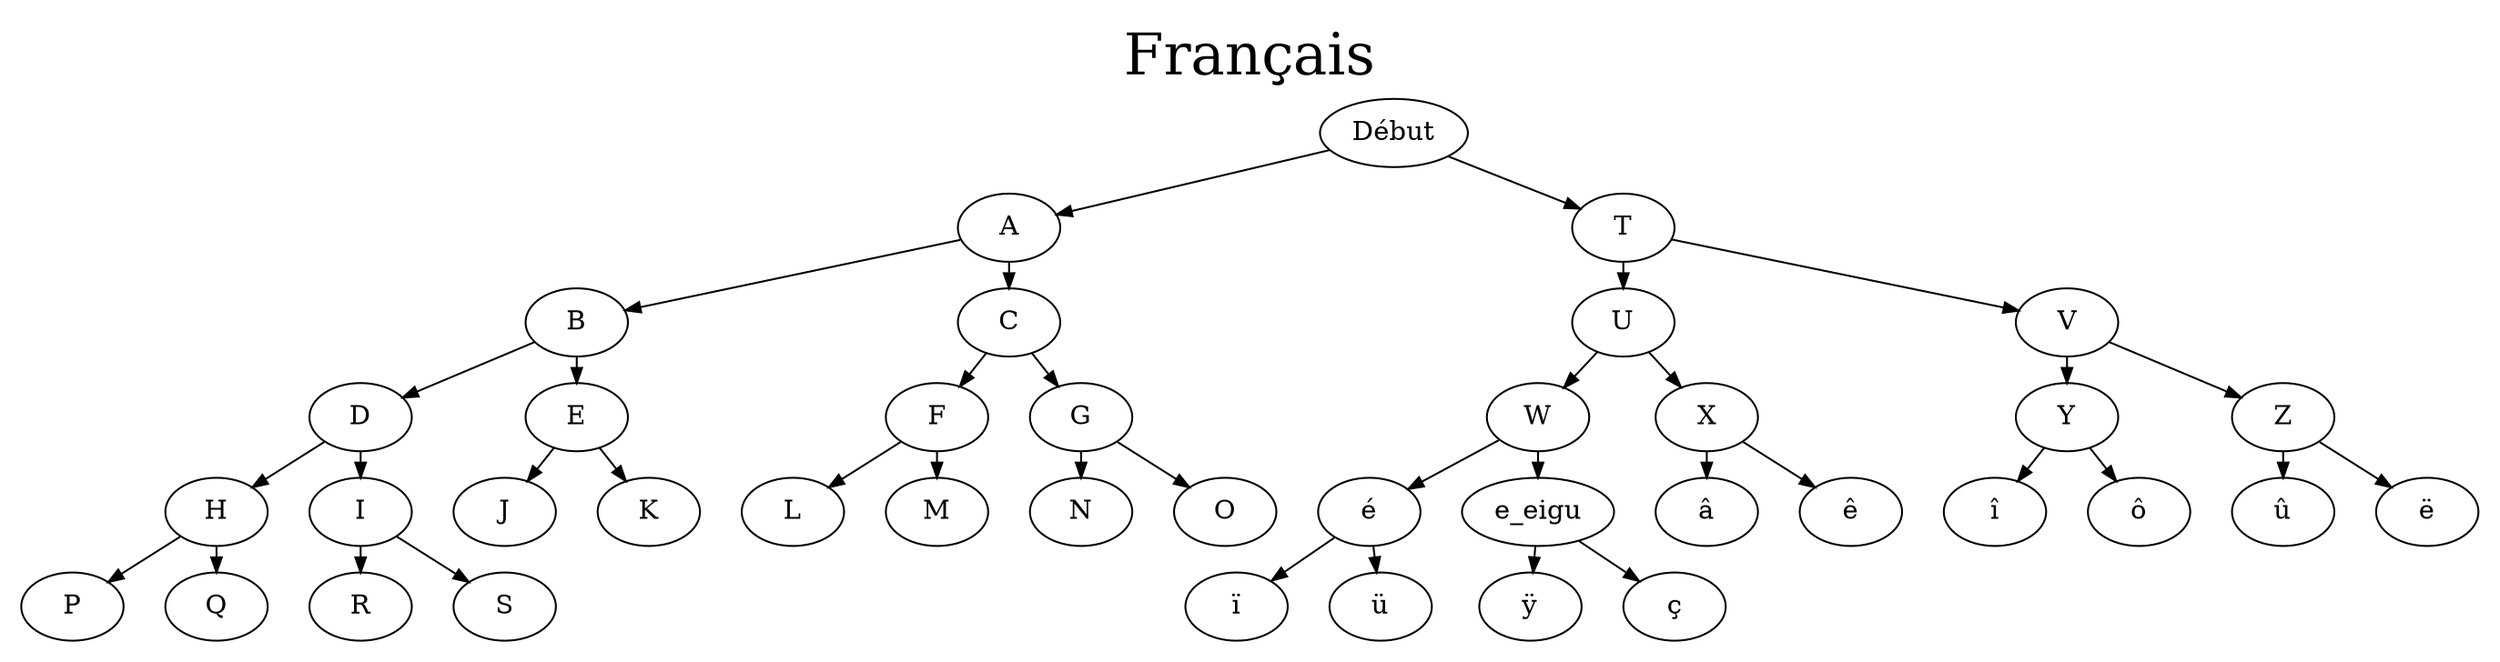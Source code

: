 digraph G {
    nodesep=0.3;
    ranksep=0.2;
    margin=0.1;
#    node [shape=circle];
    edge [arrowsize=0.8];

    graph [label="Français", labelloc=top, fontsize=30];



Début ->A
A ->B
A ->C
B ->D
B ->E
C ->F
C ->G
D ->H
D ->I
E ->J
E ->K
F ->L
F ->M
G ->N
G ->O
H ->P
H ->Q
I ->R
I ->S
 
Début ->T
T ->U
T ->V
U ->W
U ->X
V ->Y
V ->Z
W ->é
W ->e_eigu
X ->â
X ->ê
Y ->î
Y ->ô
Z ->û
Z ->ë
é->ï
é->ü
e_eigu->ÿ
e_eigu->ç


}
